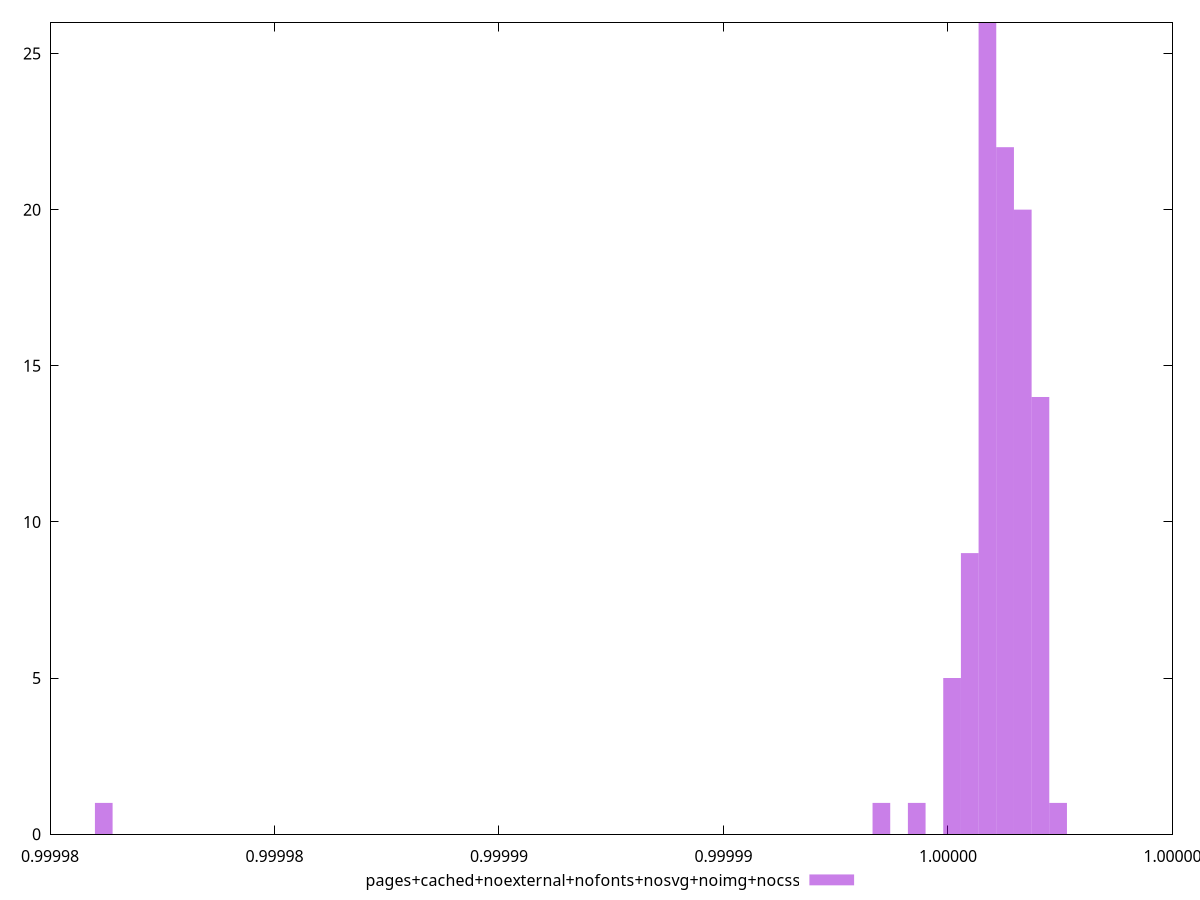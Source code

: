 $_pagesCachedNoexternalNofontsNosvgNoimgNocss <<EOF
0.9999970590001981 14
0.9999962717658243 22
0.9999958781486374 26
0.9999966653830111 20
0.9999954845314506 9
0.9999950909142636 5
0.9999761972892938 1
0.9999974526173849 1
0.9999935164455162 1
0.99999430367989 1
EOF
set key outside below
set terminal pngcairo
set output "report_00006_2020-11-02T20-21-41.718Z/mainthread-work-breakdown/pages+cached+noexternal+nofonts+nosvg+noimg+nocss//hist.png"
set yrange [0:26]
set boxwidth 3.936171868727487e-7
set style fill transparent solid 0.5 noborder
plot $_pagesCachedNoexternalNofontsNosvgNoimgNocss title "pages+cached+noexternal+nofonts+nosvg+noimg+nocss" with boxes ,